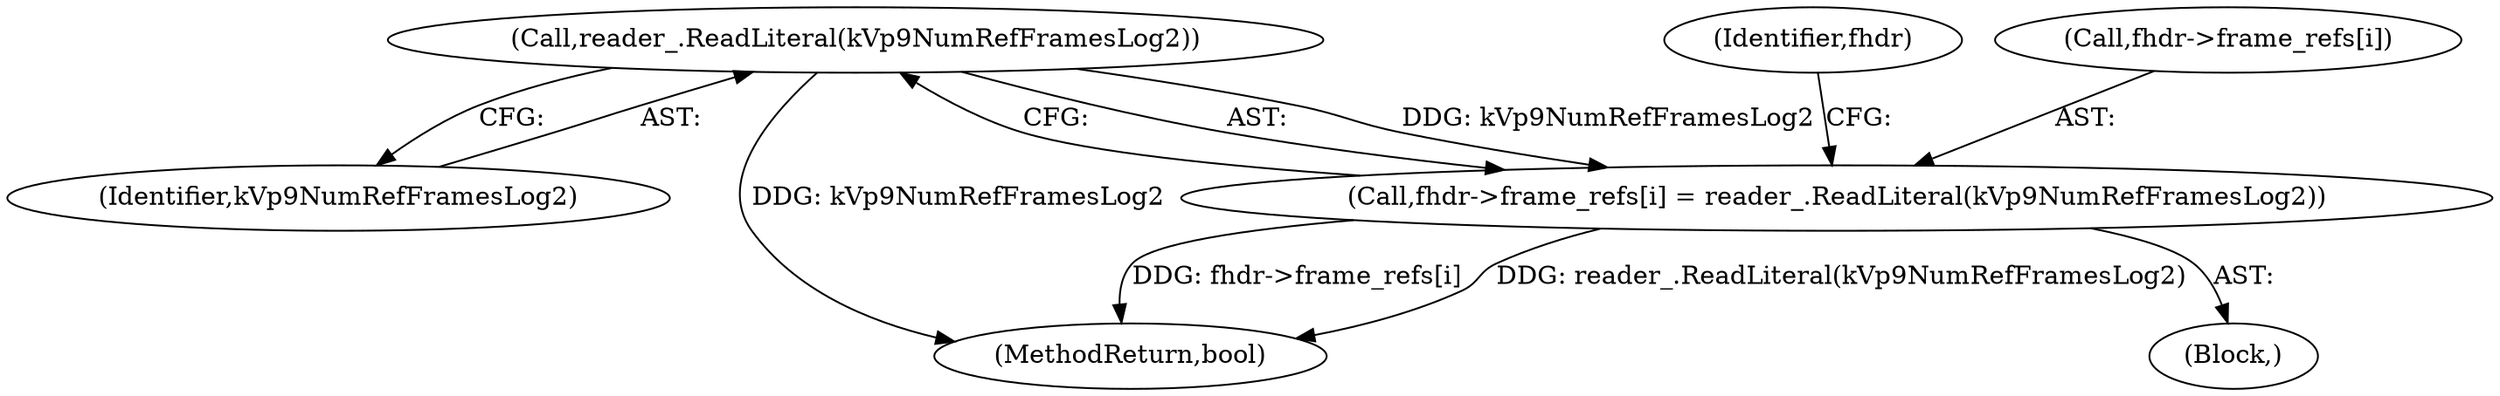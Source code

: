 digraph "0_Chrome_27c68f543e5eba779902447445dfb05ec3f5bf75_15@API" {
"1000345" [label="(Call,reader_.ReadLiteral(kVp9NumRefFramesLog2))"];
"1000339" [label="(Call,fhdr->frame_refs[i] = reader_.ReadLiteral(kVp9NumRefFramesLog2))"];
"1000346" [label="(Identifier,kVp9NumRefFramesLog2)"];
"1000350" [label="(Identifier,fhdr)"];
"1000345" [label="(Call,reader_.ReadLiteral(kVp9NumRefFramesLog2))"];
"1000338" [label="(Block,)"];
"1000340" [label="(Call,fhdr->frame_refs[i])"];
"1000339" [label="(Call,fhdr->frame_refs[i] = reader_.ReadLiteral(kVp9NumRefFramesLog2))"];
"1000453" [label="(MethodReturn,bool)"];
"1000345" -> "1000339"  [label="AST: "];
"1000345" -> "1000346"  [label="CFG: "];
"1000346" -> "1000345"  [label="AST: "];
"1000339" -> "1000345"  [label="CFG: "];
"1000345" -> "1000453"  [label="DDG: kVp9NumRefFramesLog2"];
"1000345" -> "1000339"  [label="DDG: kVp9NumRefFramesLog2"];
"1000339" -> "1000338"  [label="AST: "];
"1000340" -> "1000339"  [label="AST: "];
"1000350" -> "1000339"  [label="CFG: "];
"1000339" -> "1000453"  [label="DDG: fhdr->frame_refs[i]"];
"1000339" -> "1000453"  [label="DDG: reader_.ReadLiteral(kVp9NumRefFramesLog2)"];
}
